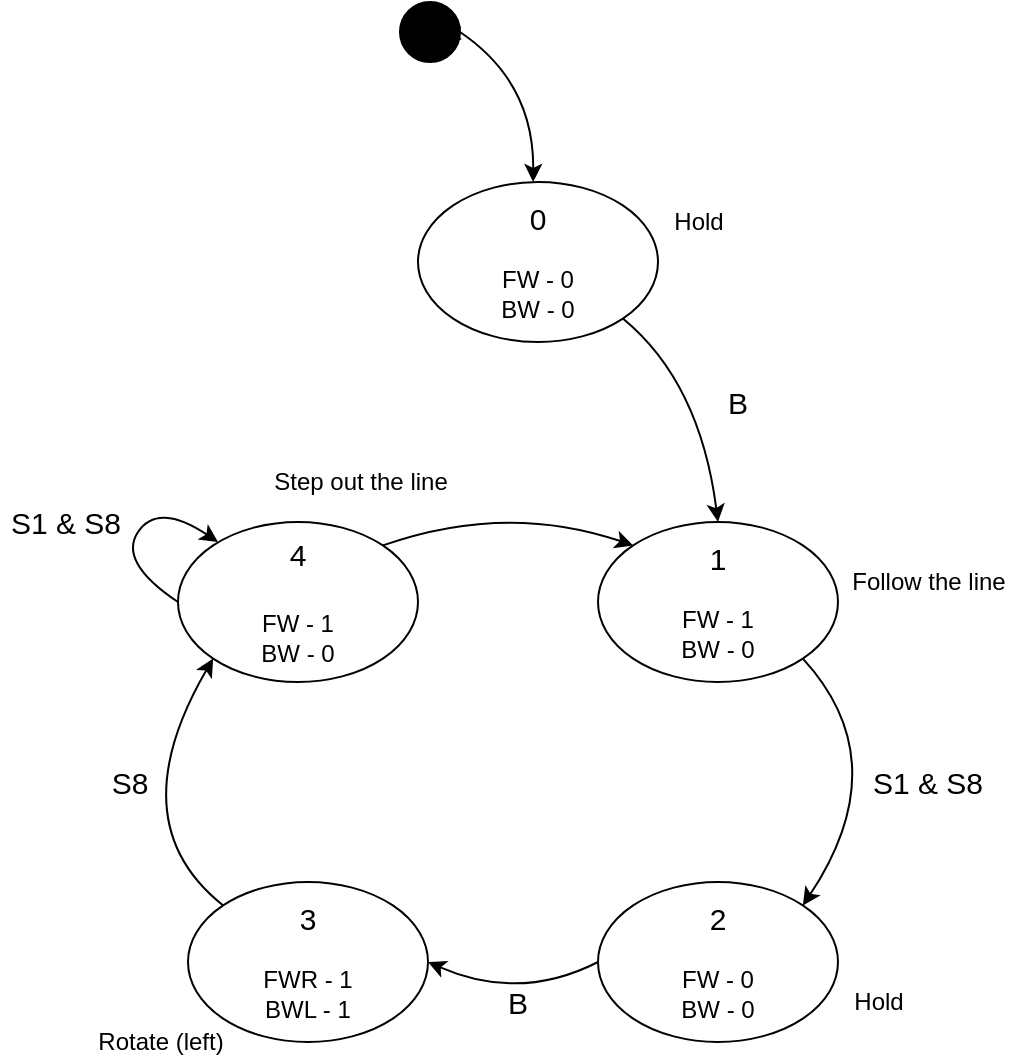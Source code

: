 <mxfile version="14.0.1" type="device"><diagram id="iinKmhxEOGHoA3Byzcln" name="Page-1"><mxGraphModel dx="782" dy="443" grid="1" gridSize="10" guides="1" tooltips="1" connect="1" arrows="1" fold="1" page="1" pageScale="1" pageWidth="827" pageHeight="1169" math="0" shadow="0"><root><mxCell id="0"/><mxCell id="1" parent="0"/><mxCell id="cqtyxErRDj8oAz-kPWU9-1" value="Reset" style="ellipse;whiteSpace=wrap;html=1;fillColor=#000000;" vertex="1" parent="1"><mxGeometry x="360" y="20" width="30" height="30" as="geometry"/></mxCell><mxCell id="cqtyxErRDj8oAz-kPWU9-2" value="&lt;font&gt;&lt;span style=&quot;font-size: 15px&quot;&gt;1&lt;br&gt;&lt;/span&gt;&lt;font size=&quot;1&quot;&gt;&lt;br&gt;&lt;/font&gt;FW - 1&lt;br&gt;BW - 0&lt;br&gt;&lt;/font&gt;" style="ellipse;whiteSpace=wrap;html=1;" vertex="1" parent="1"><mxGeometry x="459" y="280" width="120" height="80" as="geometry"/></mxCell><mxCell id="cqtyxErRDj8oAz-kPWU9-3" value="&lt;font&gt;&lt;span style=&quot;font-size: 15px&quot;&gt;2&lt;br&gt;&lt;/span&gt;&lt;font size=&quot;1&quot;&gt;&lt;br&gt;&lt;/font&gt;FW - 0&lt;br&gt;BW - 0&lt;br&gt;&lt;/font&gt;" style="ellipse;whiteSpace=wrap;html=1;" vertex="1" parent="1"><mxGeometry x="459" y="460" width="120" height="80" as="geometry"/></mxCell><mxCell id="cqtyxErRDj8oAz-kPWU9-4" value="&lt;font&gt;&lt;span style=&quot;font-size: 15px&quot;&gt;3&lt;br&gt;&lt;/span&gt;&lt;br&gt;FWR&amp;nbsp;- 1&lt;br&gt;BWL - 1&lt;br&gt;&lt;/font&gt;" style="ellipse;whiteSpace=wrap;html=1;" vertex="1" parent="1"><mxGeometry x="254" y="460" width="120" height="80" as="geometry"/></mxCell><mxCell id="cqtyxErRDj8oAz-kPWU9-5" value="&lt;font&gt;&lt;span style=&quot;font-size: 15px&quot;&gt;4&lt;br&gt;&lt;br&gt;&lt;/span&gt;FW - 1&lt;br&gt;BW - 0&lt;br&gt;&lt;/font&gt;" style="ellipse;whiteSpace=wrap;html=1;" vertex="1" parent="1"><mxGeometry x="249" y="280" width="120" height="80" as="geometry"/></mxCell><mxCell id="cqtyxErRDj8oAz-kPWU9-6" value="&lt;font style=&quot;font-size: 15px&quot;&gt;S8&lt;/font&gt;" style="text;html=1;strokeColor=none;fillColor=none;align=center;verticalAlign=middle;whiteSpace=wrap;rounded=0;" vertex="1" parent="1"><mxGeometry x="210" y="400" width="30" height="20" as="geometry"/></mxCell><mxCell id="cqtyxErRDj8oAz-kPWU9-7" value="&lt;font style=&quot;font-size: 15px&quot;&gt;S1 &amp;amp; S8&lt;/font&gt;" style="text;html=1;strokeColor=none;fillColor=none;align=center;verticalAlign=middle;whiteSpace=wrap;rounded=0;" vertex="1" parent="1"><mxGeometry x="591" y="400" width="66" height="20" as="geometry"/></mxCell><mxCell id="cqtyxErRDj8oAz-kPWU9-8" value="&lt;font&gt;&lt;span style=&quot;font-size: 15px&quot;&gt;0&lt;br&gt;&lt;/span&gt;&lt;font size=&quot;1&quot;&gt;&lt;br&gt;&lt;/font&gt;FW - 0&lt;br&gt;BW - 0&lt;br&gt;&lt;/font&gt;" style="ellipse;whiteSpace=wrap;html=1;" vertex="1" parent="1"><mxGeometry x="369" y="110" width="120" height="80" as="geometry"/></mxCell><mxCell id="cqtyxErRDj8oAz-kPWU9-9" value="&lt;font style=&quot;font-size: 15px&quot;&gt;B&lt;/font&gt;" style="text;html=1;strokeColor=none;fillColor=none;align=center;verticalAlign=middle;whiteSpace=wrap;rounded=0;" vertex="1" parent="1"><mxGeometry x="489" y="210" width="80" height="20" as="geometry"/></mxCell><mxCell id="cqtyxErRDj8oAz-kPWU9-10" value="" style="curved=1;endArrow=classic;html=1;entryX=1;entryY=0;entryDx=0;entryDy=0;exitX=1;exitY=1;exitDx=0;exitDy=0;" edge="1" parent="1" source="cqtyxErRDj8oAz-kPWU9-2" target="cqtyxErRDj8oAz-kPWU9-3"><mxGeometry width="50" height="50" relative="1" as="geometry"><mxPoint x="649" y="370" as="sourcePoint"/><mxPoint x="639" y="460" as="targetPoint"/><Array as="points"><mxPoint x="609" y="400"/></Array></mxGeometry></mxCell><mxCell id="cqtyxErRDj8oAz-kPWU9-11" value="" style="curved=1;endArrow=classic;html=1;entryX=1;entryY=0.5;entryDx=0;entryDy=0;exitX=0;exitY=0.5;exitDx=0;exitDy=0;" edge="1" parent="1" source="cqtyxErRDj8oAz-kPWU9-3" target="cqtyxErRDj8oAz-kPWU9-4"><mxGeometry width="50" height="50" relative="1" as="geometry"><mxPoint x="529" y="480" as="sourcePoint"/><mxPoint x="509" y="560" as="targetPoint"/><Array as="points"><mxPoint x="420" y="520"/></Array></mxGeometry></mxCell><mxCell id="cqtyxErRDj8oAz-kPWU9-12" value="&lt;font style=&quot;font-size: 15px&quot;&gt;B&lt;/font&gt;" style="text;html=1;strokeColor=none;fillColor=none;align=center;verticalAlign=middle;whiteSpace=wrap;rounded=0;" vertex="1" parent="1"><mxGeometry x="379" y="510" width="80" height="20" as="geometry"/></mxCell><mxCell id="cqtyxErRDj8oAz-kPWU9-13" value="" style="curved=1;endArrow=classic;html=1;entryX=0;entryY=1;entryDx=0;entryDy=0;exitX=0;exitY=0;exitDx=0;exitDy=0;" edge="1" parent="1" source="cqtyxErRDj8oAz-kPWU9-4" target="cqtyxErRDj8oAz-kPWU9-5"><mxGeometry width="50" height="50" relative="1" as="geometry"><mxPoint x="304" y="460" as="sourcePoint"/><mxPoint x="219" y="370" as="targetPoint"/><Array as="points"><mxPoint x="219" y="430"/></Array></mxGeometry></mxCell><mxCell id="cqtyxErRDj8oAz-kPWU9-14" value="" style="curved=1;endArrow=classic;html=1;" edge="1" parent="1"><mxGeometry width="50" height="50" relative="1" as="geometry"><mxPoint x="249" y="320" as="sourcePoint"/><mxPoint x="269" y="290" as="targetPoint"/><Array as="points"><mxPoint x="219" y="300"/><mxPoint x="239" y="270"/><mxPoint x="269" y="290"/></Array></mxGeometry></mxCell><mxCell id="cqtyxErRDj8oAz-kPWU9-15" value="" style="curved=1;endArrow=classic;html=1;entryX=0.5;entryY=0;entryDx=0;entryDy=0;exitX=1;exitY=1;exitDx=0;exitDy=0;" edge="1" parent="1" source="cqtyxErRDj8oAz-kPWU9-8" target="cqtyxErRDj8oAz-kPWU9-2"><mxGeometry width="50" height="50" relative="1" as="geometry"><mxPoint x="522.426" y="96.564" as="sourcePoint"/><mxPoint x="522.426" y="219.996" as="targetPoint"/><Array as="points"><mxPoint x="510" y="210"/></Array></mxGeometry></mxCell><mxCell id="cqtyxErRDj8oAz-kPWU9-16" value="" style="curved=1;endArrow=classic;html=1;entryX=0;entryY=0;entryDx=0;entryDy=0;exitX=1;exitY=0;exitDx=0;exitDy=0;" edge="1" parent="1" source="cqtyxErRDj8oAz-kPWU9-5" target="cqtyxErRDj8oAz-kPWU9-2"><mxGeometry width="50" height="50" relative="1" as="geometry"><mxPoint x="368.996" y="320.004" as="sourcePoint"/><mxPoint x="434.996" y="381.716" as="targetPoint"/><Array as="points"><mxPoint x="413" y="270"/></Array></mxGeometry></mxCell><mxCell id="cqtyxErRDj8oAz-kPWU9-17" value="" style="curved=1;endArrow=classic;html=1;entryX=0.5;entryY=0;entryDx=0;entryDy=0;exitX=1;exitY=0.5;exitDx=0;exitDy=0;" edge="1" parent="1" source="cqtyxErRDj8oAz-kPWU9-1"><mxGeometry width="50" height="50" relative="1" as="geometry"><mxPoint x="378.996" y="8.284" as="sourcePoint"/><mxPoint x="426.57" y="110" as="targetPoint"/><Array as="points"><mxPoint x="427" y="60"/></Array></mxGeometry></mxCell><mxCell id="cqtyxErRDj8oAz-kPWU9-18" value="Follow the line" style="text;html=1;align=center;verticalAlign=middle;resizable=0;points=[];autosize=1;" vertex="1" parent="1"><mxGeometry x="579" y="300" width="90" height="20" as="geometry"/></mxCell><mxCell id="cqtyxErRDj8oAz-kPWU9-19" value="Hold" style="text;html=1;align=center;verticalAlign=middle;resizable=0;points=[];autosize=1;" vertex="1" parent="1"><mxGeometry x="489" y="120" width="40" height="20" as="geometry"/></mxCell><mxCell id="cqtyxErRDj8oAz-kPWU9-20" value="Hold" style="text;html=1;align=center;verticalAlign=middle;resizable=0;points=[];autosize=1;" vertex="1" parent="1"><mxGeometry x="579" y="510" width="40" height="20" as="geometry"/></mxCell><mxCell id="cqtyxErRDj8oAz-kPWU9-21" value="Rotate (left)" style="text;html=1;align=center;verticalAlign=middle;resizable=0;points=[];autosize=1;" vertex="1" parent="1"><mxGeometry x="200" y="530" width="80" height="20" as="geometry"/></mxCell><mxCell id="cqtyxErRDj8oAz-kPWU9-22" value="Step out the line" style="text;html=1;align=center;verticalAlign=middle;resizable=0;points=[];autosize=1;" vertex="1" parent="1"><mxGeometry x="290" y="250" width="100" height="20" as="geometry"/></mxCell><mxCell id="cqtyxErRDj8oAz-kPWU9-23" value="&lt;font style=&quot;font-size: 15px&quot;&gt;S1 &amp;amp; S8&lt;/font&gt;" style="text;html=1;strokeColor=none;fillColor=none;align=center;verticalAlign=middle;whiteSpace=wrap;rounded=0;" vertex="1" parent="1"><mxGeometry x="160" y="270" width="66" height="20" as="geometry"/></mxCell></root></mxGraphModel></diagram></mxfile>